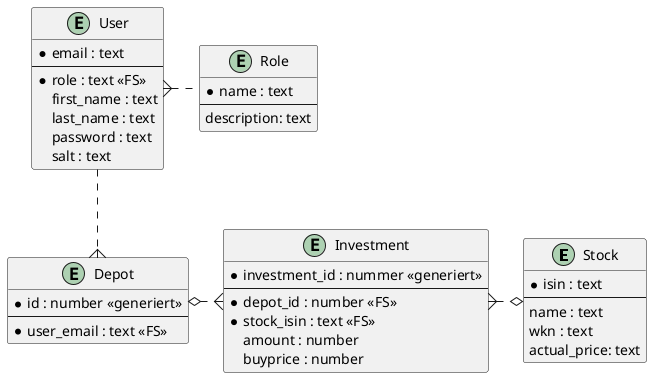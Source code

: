 @startuml
skinparam linetype ortho

entity "Stock" as stock {
  *isin : text
  --
  name : text
  wkn : text
  actual_price: text
}

entity "Depot" as depot {
  *id : number <<generiert>>
  --
  *user_email : text <<FS>>
}

entity "Investment" as investment {
  *investment_id : nummer <<generiert>>
  --
  *depot_id : number <<FS>>
  *stock_isin : text <<FS>>
  amount : number
  buyprice : number
}

entity "User" as user {
    *email : text
    --
    *role : text <<FS>>
    first_name : text
    last_name : text
    password : text
    salt : text
}

entity "Role" as role {
    *name : text
    --
    description: text
}

stock o.left.{ investment
depot o.right.{ investment
user ..{ depot
role .left.{ user

@enduml